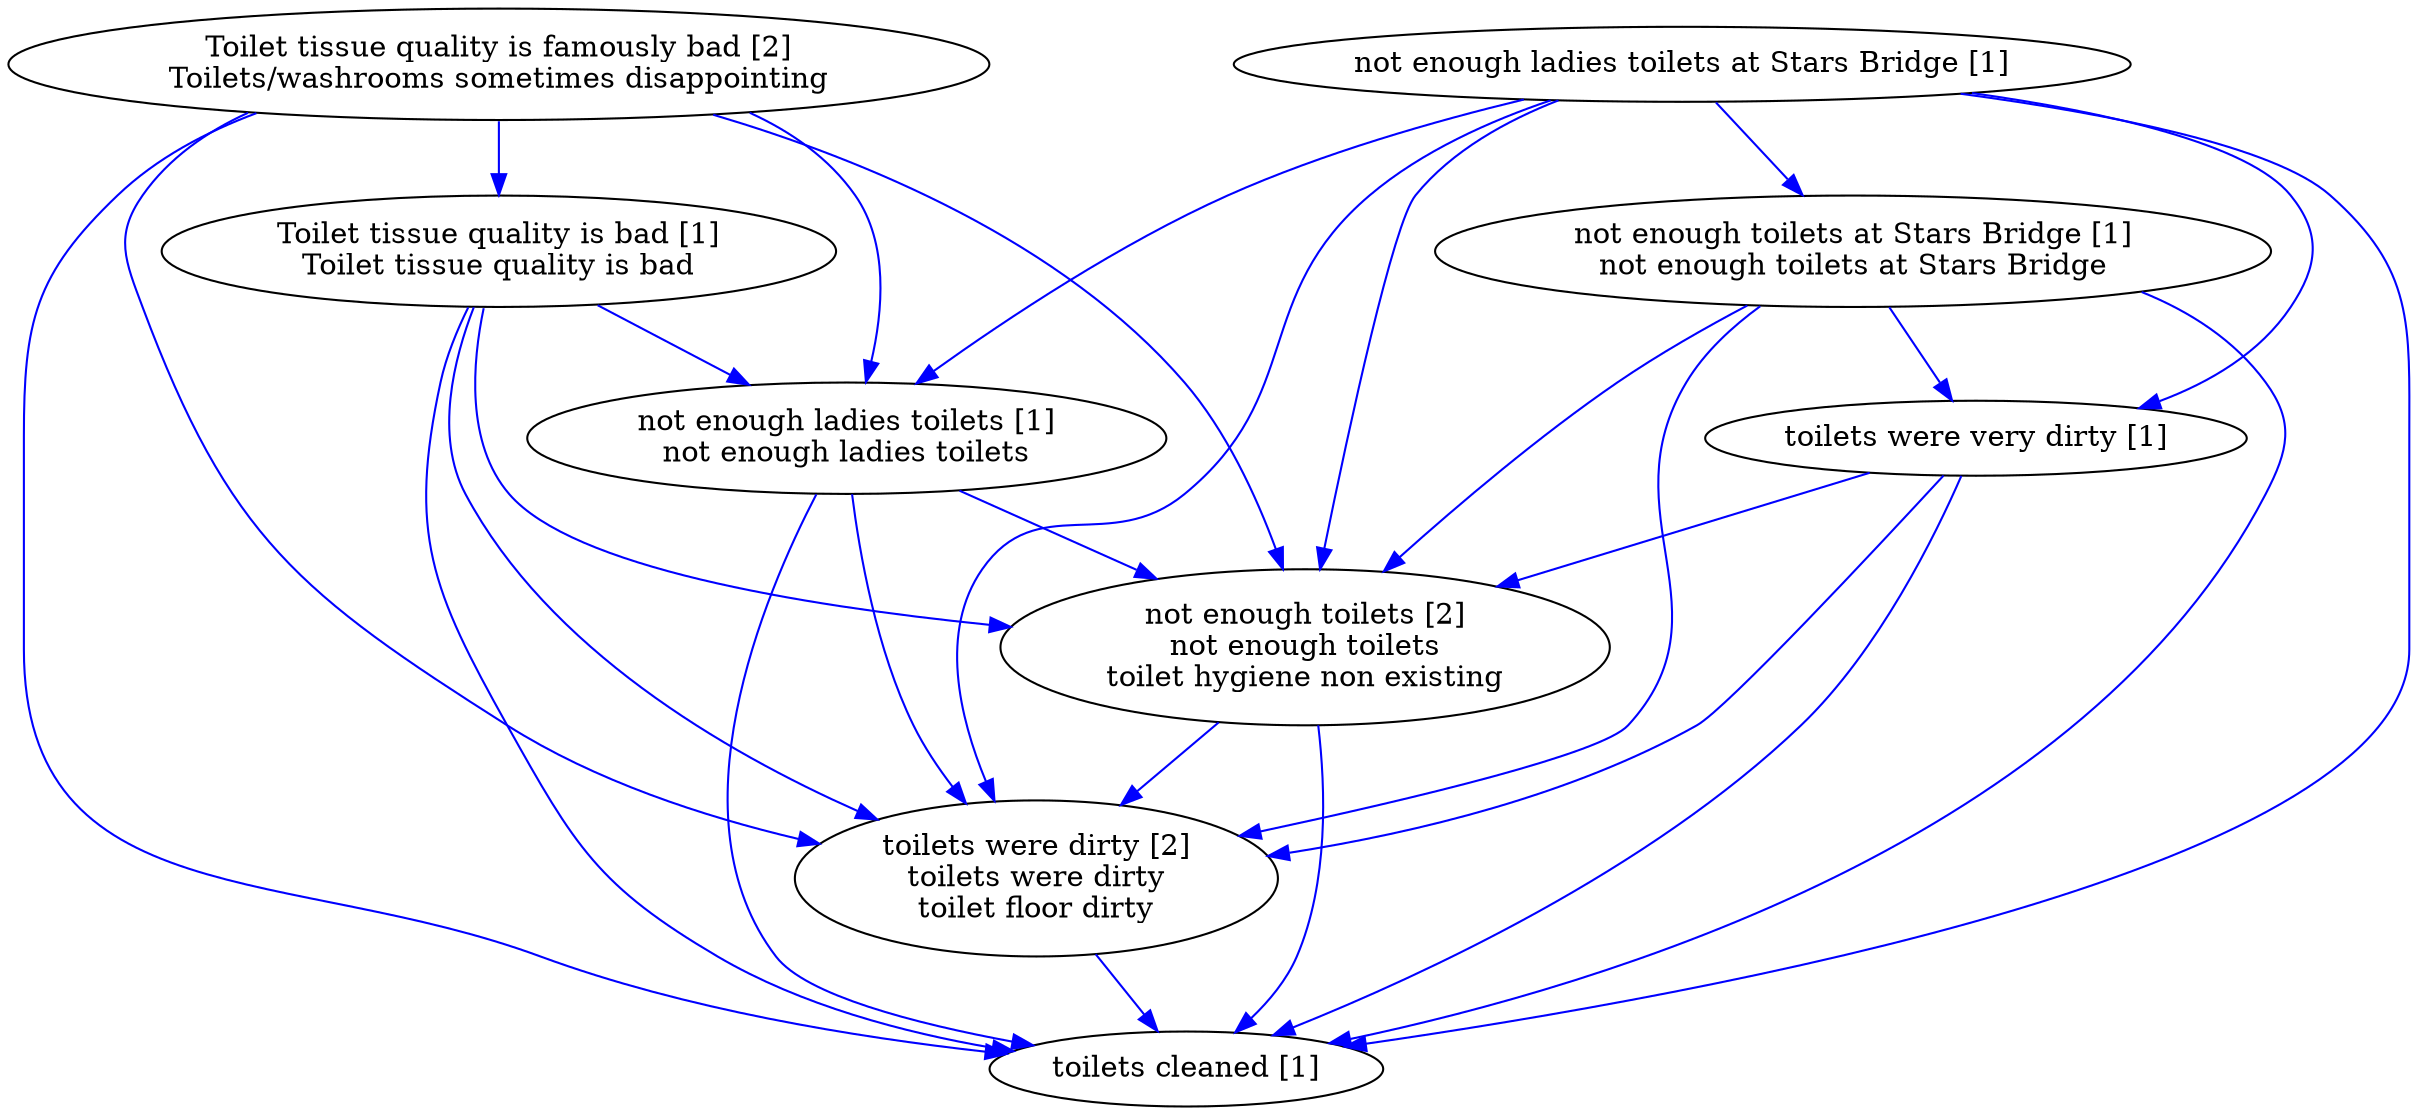 digraph collapsedGraph {
"not enough toilets [2]\nnot enough toilets\ntoilet hygiene non existing""Toilet tissue quality is famously bad [2]\nToilets/washrooms sometimes disappointing""toilets were dirty [2]\ntoilets were dirty\ntoilet floor dirty""Toilet tissue quality is bad [1]\nToilet tissue quality is bad""not enough ladies toilets at Stars Bridge [1]""not enough toilets at Stars Bridge [1]\nnot enough toilets at Stars Bridge""not enough ladies toilets [1]\nnot enough ladies toilets""toilets cleaned [1]""toilets were very dirty [1]""Toilet tissue quality is famously bad [2]\nToilets/washrooms sometimes disappointing" -> "toilets were dirty [2]\ntoilets were dirty\ntoilet floor dirty" [color=blue]
"not enough ladies toilets at Stars Bridge [1]" -> "not enough toilets [2]\nnot enough toilets\ntoilet hygiene non existing" [color=blue]
"Toilet tissue quality is famously bad [2]\nToilets/washrooms sometimes disappointing" -> "toilets cleaned [1]" [color=blue]
"Toilet tissue quality is bad [1]\nToilet tissue quality is bad" -> "not enough toilets [2]\nnot enough toilets\ntoilet hygiene non existing" [color=blue]
"not enough ladies toilets [1]\nnot enough ladies toilets" -> "toilets cleaned [1]" [color=blue]
"Toilet tissue quality is bad [1]\nToilet tissue quality is bad" -> "not enough ladies toilets [1]\nnot enough ladies toilets" [color=blue]
"not enough ladies toilets [1]\nnot enough ladies toilets" -> "not enough toilets [2]\nnot enough toilets\ntoilet hygiene non existing" [color=blue]
"not enough toilets [2]\nnot enough toilets\ntoilet hygiene non existing" -> "toilets cleaned [1]" [color=blue]
"toilets were very dirty [1]" -> "not enough toilets [2]\nnot enough toilets\ntoilet hygiene non existing" [color=blue]
"not enough ladies toilets at Stars Bridge [1]" -> "toilets were very dirty [1]" [color=blue]
"not enough ladies toilets [1]\nnot enough ladies toilets" -> "toilets were dirty [2]\ntoilets were dirty\ntoilet floor dirty" [color=blue]
"Toilet tissue quality is bad [1]\nToilet tissue quality is bad" -> "toilets were dirty [2]\ntoilets were dirty\ntoilet floor dirty" [color=blue]
"Toilet tissue quality is bad [1]\nToilet tissue quality is bad" -> "toilets cleaned [1]" [color=blue]
"Toilet tissue quality is famously bad [2]\nToilets/washrooms sometimes disappointing" -> "not enough ladies toilets [1]\nnot enough ladies toilets" [color=blue]
"Toilet tissue quality is famously bad [2]\nToilets/washrooms sometimes disappointing" -> "not enough toilets [2]\nnot enough toilets\ntoilet hygiene non existing" [color=blue]
"not enough toilets at Stars Bridge [1]\nnot enough toilets at Stars Bridge" -> "toilets were very dirty [1]" [color=blue]
"not enough toilets at Stars Bridge [1]\nnot enough toilets at Stars Bridge" -> "not enough toilets [2]\nnot enough toilets\ntoilet hygiene non existing" [color=blue]
"toilets were very dirty [1]" -> "toilets were dirty [2]\ntoilets were dirty\ntoilet floor dirty" [color=blue]
"toilets were very dirty [1]" -> "toilets cleaned [1]" [color=blue]
"not enough toilets at Stars Bridge [1]\nnot enough toilets at Stars Bridge" -> "toilets were dirty [2]\ntoilets were dirty\ntoilet floor dirty" [color=blue]
"not enough toilets at Stars Bridge [1]\nnot enough toilets at Stars Bridge" -> "toilets cleaned [1]" [color=blue]
"toilets were dirty [2]\ntoilets were dirty\ntoilet floor dirty" -> "toilets cleaned [1]" [color=blue]
"not enough ladies toilets at Stars Bridge [1]" -> "toilets were dirty [2]\ntoilets were dirty\ntoilet floor dirty" [color=blue]
"not enough ladies toilets at Stars Bridge [1]" -> "toilets cleaned [1]" [color=blue]
"Toilet tissue quality is famously bad [2]\nToilets/washrooms sometimes disappointing" -> "Toilet tissue quality is bad [1]\nToilet tissue quality is bad" [color=blue]
"not enough toilets [2]\nnot enough toilets\ntoilet hygiene non existing" -> "toilets were dirty [2]\ntoilets were dirty\ntoilet floor dirty" [color=blue]
"not enough ladies toilets at Stars Bridge [1]" -> "not enough toilets at Stars Bridge [1]\nnot enough toilets at Stars Bridge" [color=blue]
"not enough ladies toilets at Stars Bridge [1]" -> "not enough ladies toilets [1]\nnot enough ladies toilets" [color=blue]
}